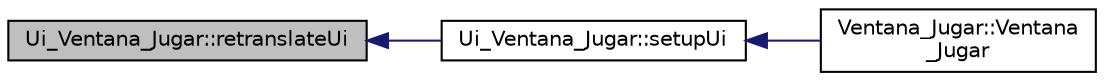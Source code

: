 digraph "Ui_Ventana_Jugar::retranslateUi"
{
  edge [fontname="Helvetica",fontsize="10",labelfontname="Helvetica",labelfontsize="10"];
  node [fontname="Helvetica",fontsize="10",shape=record];
  rankdir="LR";
  Node1 [label="Ui_Ventana_Jugar::retranslateUi",height=0.2,width=0.4,color="black", fillcolor="grey75", style="filled" fontcolor="black"];
  Node1 -> Node2 [dir="back",color="midnightblue",fontsize="10",style="solid",fontname="Helvetica"];
  Node2 [label="Ui_Ventana_Jugar::setupUi",height=0.2,width=0.4,color="black", fillcolor="white", style="filled",URL="$class_ui___ventana___jugar.html#ae261b195892f3d27419345c9ea7cbb5a"];
  Node2 -> Node3 [dir="back",color="midnightblue",fontsize="10",style="solid",fontname="Helvetica"];
  Node3 [label="Ventana_Jugar::Ventana\l_Jugar",height=0.2,width=0.4,color="black", fillcolor="white", style="filled",URL="$class_ventana___jugar.html#a96abf197f18924b50d7b77075d700851"];
}
